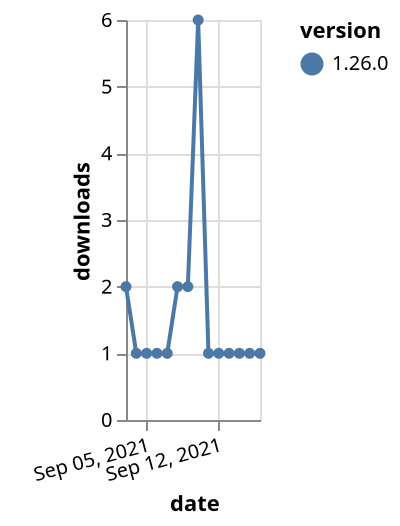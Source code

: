 {"$schema": "https://vega.github.io/schema/vega-lite/v5.json", "description": "A simple bar chart with embedded data.", "data": {"values": [{"date": "2021-09-03", "total": 522, "delta": 2, "version": "1.26.0"}, {"date": "2021-09-04", "total": 523, "delta": 1, "version": "1.26.0"}, {"date": "2021-09-05", "total": 524, "delta": 1, "version": "1.26.0"}, {"date": "2021-09-06", "total": 525, "delta": 1, "version": "1.26.0"}, {"date": "2021-09-07", "total": 526, "delta": 1, "version": "1.26.0"}, {"date": "2021-09-08", "total": 528, "delta": 2, "version": "1.26.0"}, {"date": "2021-09-09", "total": 530, "delta": 2, "version": "1.26.0"}, {"date": "2021-09-10", "total": 536, "delta": 6, "version": "1.26.0"}, {"date": "2021-09-11", "total": 537, "delta": 1, "version": "1.26.0"}, {"date": "2021-09-12", "total": 538, "delta": 1, "version": "1.26.0"}, {"date": "2021-09-13", "total": 539, "delta": 1, "version": "1.26.0"}, {"date": "2021-09-14", "total": 540, "delta": 1, "version": "1.26.0"}, {"date": "2021-09-15", "total": 541, "delta": 1, "version": "1.26.0"}, {"date": "2021-09-16", "total": 542, "delta": 1, "version": "1.26.0"}]}, "width": "container", "mark": {"type": "line", "point": {"filled": true}}, "encoding": {"x": {"field": "date", "type": "temporal", "timeUnit": "yearmonthdate", "title": "date", "axis": {"labelAngle": -15}}, "y": {"field": "delta", "type": "quantitative", "title": "downloads"}, "color": {"field": "version", "type": "nominal"}, "tooltip": {"field": "delta"}}}